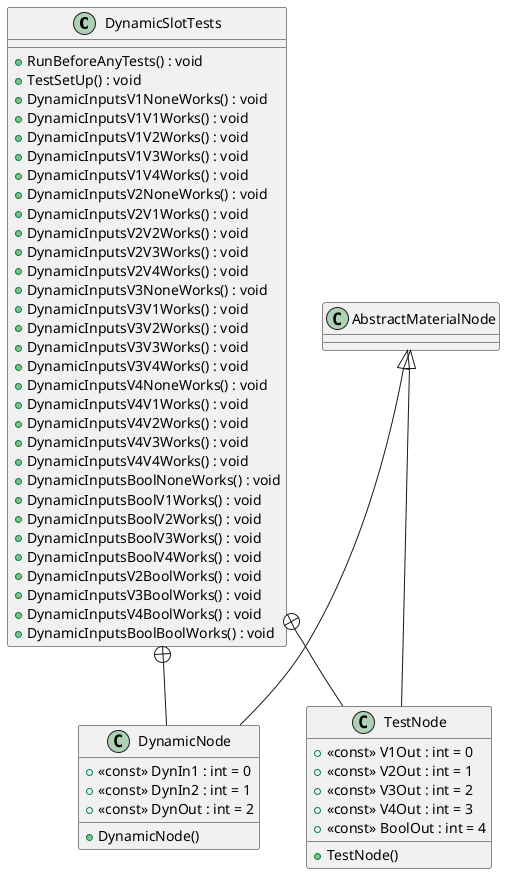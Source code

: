 @startuml
class DynamicSlotTests {
    + RunBeforeAnyTests() : void
    + TestSetUp() : void
    + DynamicInputsV1NoneWorks() : void
    + DynamicInputsV1V1Works() : void
    + DynamicInputsV1V2Works() : void
    + DynamicInputsV1V3Works() : void
    + DynamicInputsV1V4Works() : void
    + DynamicInputsV2NoneWorks() : void
    + DynamicInputsV2V1Works() : void
    + DynamicInputsV2V2Works() : void
    + DynamicInputsV2V3Works() : void
    + DynamicInputsV2V4Works() : void
    + DynamicInputsV3NoneWorks() : void
    + DynamicInputsV3V1Works() : void
    + DynamicInputsV3V2Works() : void
    + DynamicInputsV3V3Works() : void
    + DynamicInputsV3V4Works() : void
    + DynamicInputsV4NoneWorks() : void
    + DynamicInputsV4V1Works() : void
    + DynamicInputsV4V2Works() : void
    + DynamicInputsV4V3Works() : void
    + DynamicInputsV4V4Works() : void
    + DynamicInputsBoolNoneWorks() : void
    + DynamicInputsBoolV1Works() : void
    + DynamicInputsBoolV2Works() : void
    + DynamicInputsBoolV3Works() : void
    + DynamicInputsBoolV4Works() : void
    + DynamicInputsV2BoolWorks() : void
    + DynamicInputsV3BoolWorks() : void
    + DynamicInputsV4BoolWorks() : void
    + DynamicInputsBoolBoolWorks() : void
}
class DynamicNode {
    + <<const>> DynIn1 : int = 0
    + <<const>> DynIn2 : int = 1
    + <<const>> DynOut : int = 2
    + DynamicNode()
}
class TestNode {
    + <<const>> V1Out : int = 0
    + <<const>> V2Out : int = 1
    + <<const>> V3Out : int = 2
    + <<const>> V4Out : int = 3
    + <<const>> BoolOut : int = 4
    + TestNode()
}
DynamicSlotTests +-- DynamicNode
AbstractMaterialNode <|-- DynamicNode
DynamicSlotTests +-- TestNode
AbstractMaterialNode <|-- TestNode
@enduml
